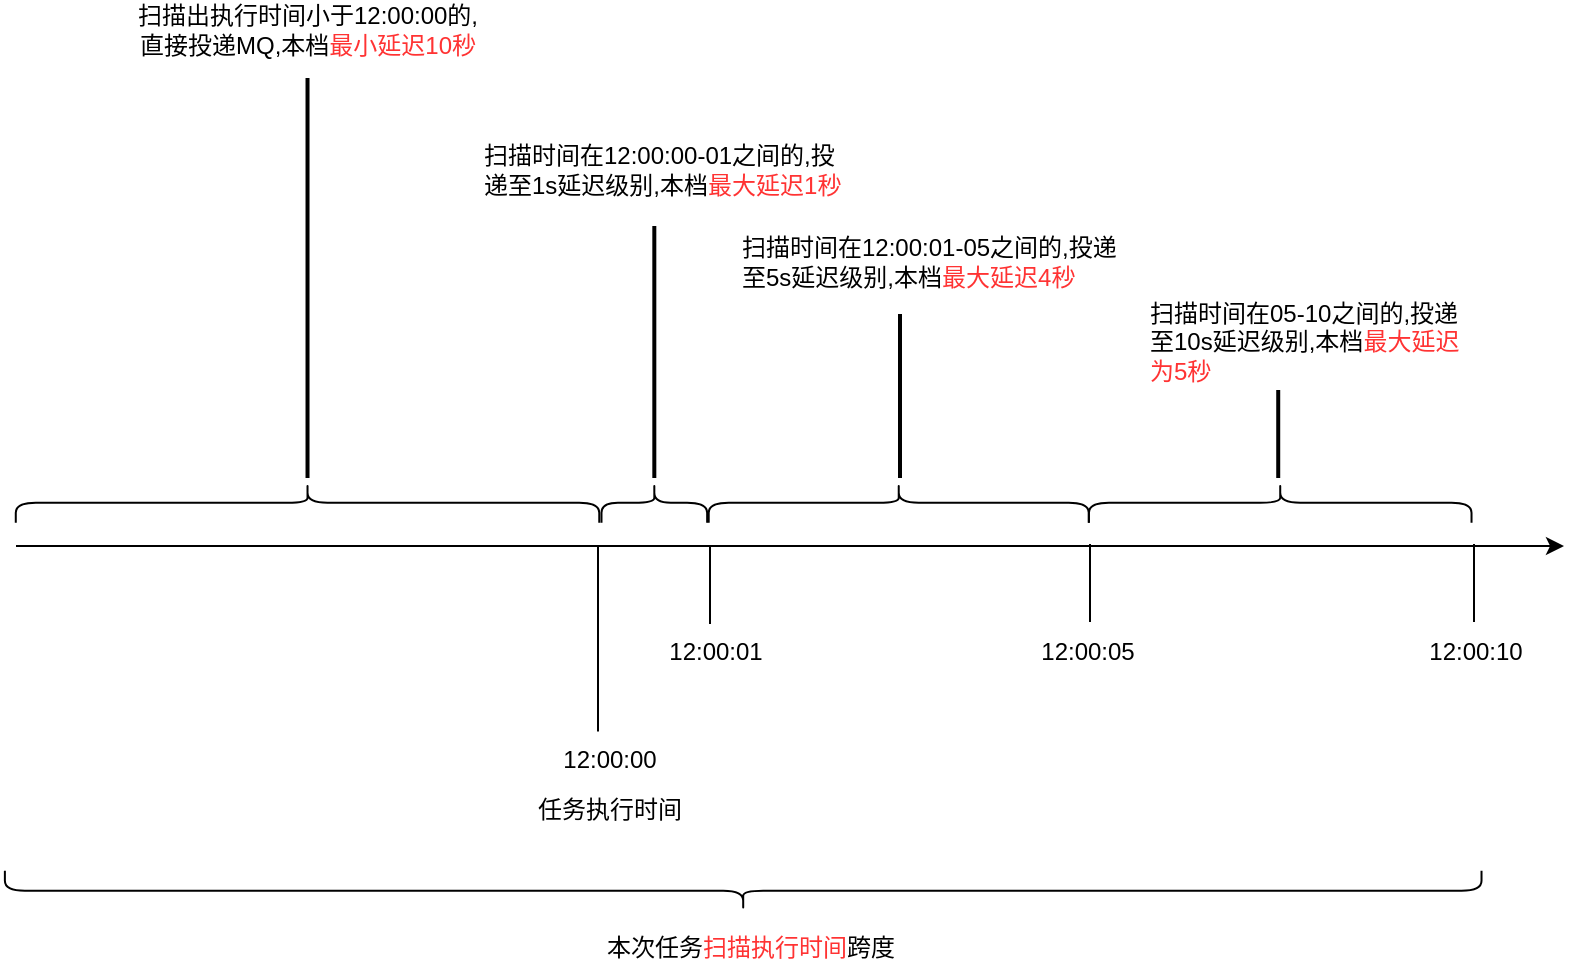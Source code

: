 <mxfile version="14.4.3" type="github">
  <diagram id="0AzZb19bsxnPVwuyEdbw" name="第 1 页">
    <mxGraphModel dx="946" dy="535" grid="0" gridSize="10" guides="1" tooltips="1" connect="1" arrows="1" fold="1" page="1" pageScale="1" pageWidth="827" pageHeight="1169" math="0" shadow="0">
      <root>
        <mxCell id="0" />
        <mxCell id="1" parent="0" />
        <mxCell id="k3NLaYfG3aFrSewNFesT-1" value="" style="endArrow=classic;html=1;" edge="1" parent="1">
          <mxGeometry width="50" height="50" relative="1" as="geometry">
            <mxPoint x="21" y="298" as="sourcePoint" />
            <mxPoint x="795" y="298" as="targetPoint" />
          </mxGeometry>
        </mxCell>
        <mxCell id="k3NLaYfG3aFrSewNFesT-2" value="" style="endArrow=none;html=1;" edge="1" parent="1">
          <mxGeometry width="50" height="50" relative="1" as="geometry">
            <mxPoint x="312" y="390.75" as="sourcePoint" />
            <mxPoint x="312" y="297.75" as="targetPoint" />
          </mxGeometry>
        </mxCell>
        <mxCell id="k3NLaYfG3aFrSewNFesT-3" value="12:00:00" style="text;html=1;strokeColor=none;fillColor=none;align=center;verticalAlign=middle;whiteSpace=wrap;rounded=0;" vertex="1" parent="1">
          <mxGeometry x="298.25" y="395" width="40" height="20" as="geometry" />
        </mxCell>
        <mxCell id="k3NLaYfG3aFrSewNFesT-4" value="" style="endArrow=none;html=1;" edge="1" parent="1">
          <mxGeometry width="50" height="50" relative="1" as="geometry">
            <mxPoint x="558" y="336" as="sourcePoint" />
            <mxPoint x="558" y="297" as="targetPoint" />
          </mxGeometry>
        </mxCell>
        <mxCell id="k3NLaYfG3aFrSewNFesT-5" value="" style="endArrow=none;html=1;" edge="1" parent="1">
          <mxGeometry width="50" height="50" relative="1" as="geometry">
            <mxPoint x="750" y="336" as="sourcePoint" />
            <mxPoint x="750" y="297" as="targetPoint" />
          </mxGeometry>
        </mxCell>
        <mxCell id="k3NLaYfG3aFrSewNFesT-6" value="12:00:05" style="text;html=1;strokeColor=none;fillColor=none;align=center;verticalAlign=middle;whiteSpace=wrap;rounded=0;" vertex="1" parent="1">
          <mxGeometry x="537" y="341" width="40" height="20" as="geometry" />
        </mxCell>
        <mxCell id="k3NLaYfG3aFrSewNFesT-7" value="12:00:10" style="text;html=1;strokeColor=none;fillColor=none;align=center;verticalAlign=middle;whiteSpace=wrap;rounded=0;" vertex="1" parent="1">
          <mxGeometry x="731" y="341" width="40" height="20" as="geometry" />
        </mxCell>
        <mxCell id="k3NLaYfG3aFrSewNFesT-8" value="任务执行时间" style="text;html=1;strokeColor=none;fillColor=none;align=center;verticalAlign=middle;whiteSpace=wrap;rounded=0;" vertex="1" parent="1">
          <mxGeometry x="275.25" y="419" width="86" height="22" as="geometry" />
        </mxCell>
        <mxCell id="k3NLaYfG3aFrSewNFesT-9" value="" style="shape=curlyBracket;whiteSpace=wrap;html=1;rounded=1;rotation=-90;" vertex="1" parent="1">
          <mxGeometry x="374.6" y="101.22" width="20" height="738.32" as="geometry" />
        </mxCell>
        <mxCell id="k3NLaYfG3aFrSewNFesT-10" value="本次任务&lt;font color=&quot;#ff3333&quot;&gt;扫描执行时间&lt;/font&gt;跨度" style="text;html=1;strokeColor=none;fillColor=none;align=center;verticalAlign=middle;whiteSpace=wrap;rounded=0;" vertex="1" parent="1">
          <mxGeometry x="312" y="488.37" width="153" height="22" as="geometry" />
        </mxCell>
        <mxCell id="k3NLaYfG3aFrSewNFesT-11" value="" style="line;strokeWidth=2;direction=south;html=1;" vertex="1" parent="1">
          <mxGeometry x="161.76" y="64" width="10" height="200" as="geometry" />
        </mxCell>
        <mxCell id="k3NLaYfG3aFrSewNFesT-12" value="扫描出执行时间小于12:00:00的,直接投递MQ,本档&lt;font color=&quot;#ff3333&quot;&gt;最小延迟10秒&lt;/font&gt;" style="text;html=1;strokeColor=none;fillColor=none;align=center;verticalAlign=middle;whiteSpace=wrap;rounded=0;" vertex="1" parent="1">
          <mxGeometry x="79.76" y="34" width="174" height="12" as="geometry" />
        </mxCell>
        <mxCell id="k3NLaYfG3aFrSewNFesT-13" value="" style="endArrow=none;html=1;" edge="1" parent="1">
          <mxGeometry width="50" height="50" relative="1" as="geometry">
            <mxPoint x="368" y="337" as="sourcePoint" />
            <mxPoint x="368" y="298" as="targetPoint" />
          </mxGeometry>
        </mxCell>
        <mxCell id="k3NLaYfG3aFrSewNFesT-14" value="12:00:01" style="text;html=1;strokeColor=none;fillColor=none;align=center;verticalAlign=middle;whiteSpace=wrap;rounded=0;" vertex="1" parent="1">
          <mxGeometry x="351.25" y="341" width="40" height="20" as="geometry" />
        </mxCell>
        <mxCell id="k3NLaYfG3aFrSewNFesT-16" value="" style="line;strokeWidth=2;direction=south;html=1;" vertex="1" parent="1">
          <mxGeometry x="335.16" y="138" width="10" height="126" as="geometry" />
        </mxCell>
        <mxCell id="k3NLaYfG3aFrSewNFesT-17" value="扫描时间在12:00:00-01之间的,投递至1s延迟级别,本档&lt;font color=&quot;#ff3333&quot;&gt;最大延迟1秒&lt;/font&gt;" style="text;html=1;strokeColor=none;fillColor=none;align=left;verticalAlign=middle;whiteSpace=wrap;rounded=0;" vertex="1" parent="1">
          <mxGeometry x="253.16" y="88" width="183.84" height="44" as="geometry" />
        </mxCell>
        <mxCell id="k3NLaYfG3aFrSewNFesT-18" value="" style="line;strokeWidth=2;direction=south;html=1;" vertex="1" parent="1">
          <mxGeometry x="458" y="182" width="10" height="82" as="geometry" />
        </mxCell>
        <mxCell id="k3NLaYfG3aFrSewNFesT-19" value="&lt;div&gt;&lt;/div&gt;扫描时间在12:00:01-05之间的,投递至5s延迟级别,本档&lt;font color=&quot;#ff3333&quot;&gt;最大延迟4秒&lt;/font&gt;" style="text;html=1;strokeColor=none;fillColor=none;align=left;verticalAlign=middle;whiteSpace=wrap;rounded=0;" vertex="1" parent="1">
          <mxGeometry x="382" y="126.76" width="195" height="58" as="geometry" />
        </mxCell>
        <mxCell id="k3NLaYfG3aFrSewNFesT-20" value="" style="line;strokeWidth=2;direction=south;html=1;" vertex="1" parent="1">
          <mxGeometry x="647.11" y="220" width="10" height="44" as="geometry" />
        </mxCell>
        <mxCell id="k3NLaYfG3aFrSewNFesT-21" value="扫描时间在05-10之间的,投递至10s延迟级别,本档&lt;font color=&quot;#ff3333&quot;&gt;最大延迟为5秒&lt;/font&gt;" style="text;html=1;strokeColor=none;fillColor=none;align=left;verticalAlign=middle;whiteSpace=wrap;rounded=0;" vertex="1" parent="1">
          <mxGeometry x="586" y="174" width="160" height="44" as="geometry" />
        </mxCell>
        <mxCell id="k3NLaYfG3aFrSewNFesT-23" value="" style="shape=curlyBracket;whiteSpace=wrap;html=1;rounded=1;rotation=90;" vertex="1" parent="1">
          <mxGeometry x="156.76" y="130.51" width="20" height="291.74" as="geometry" />
        </mxCell>
        <mxCell id="k3NLaYfG3aFrSewNFesT-24" value="" style="shape=curlyBracket;whiteSpace=wrap;html=1;rounded=1;rotation=90;" vertex="1" parent="1">
          <mxGeometry x="643.11" y="180.73" width="20" height="191.31" as="geometry" />
        </mxCell>
        <mxCell id="k3NLaYfG3aFrSewNFesT-25" value="" style="shape=curlyBracket;whiteSpace=wrap;html=1;rounded=1;rotation=90;" vertex="1" parent="1">
          <mxGeometry x="452.37" y="181.37" width="20" height="190.04" as="geometry" />
        </mxCell>
        <mxCell id="k3NLaYfG3aFrSewNFesT-26" value="" style="shape=curlyBracket;whiteSpace=wrap;html=1;rounded=1;rotation=90;" vertex="1" parent="1">
          <mxGeometry x="330.16" y="249.97" width="20" height="52.83" as="geometry" />
        </mxCell>
      </root>
    </mxGraphModel>
  </diagram>
</mxfile>
